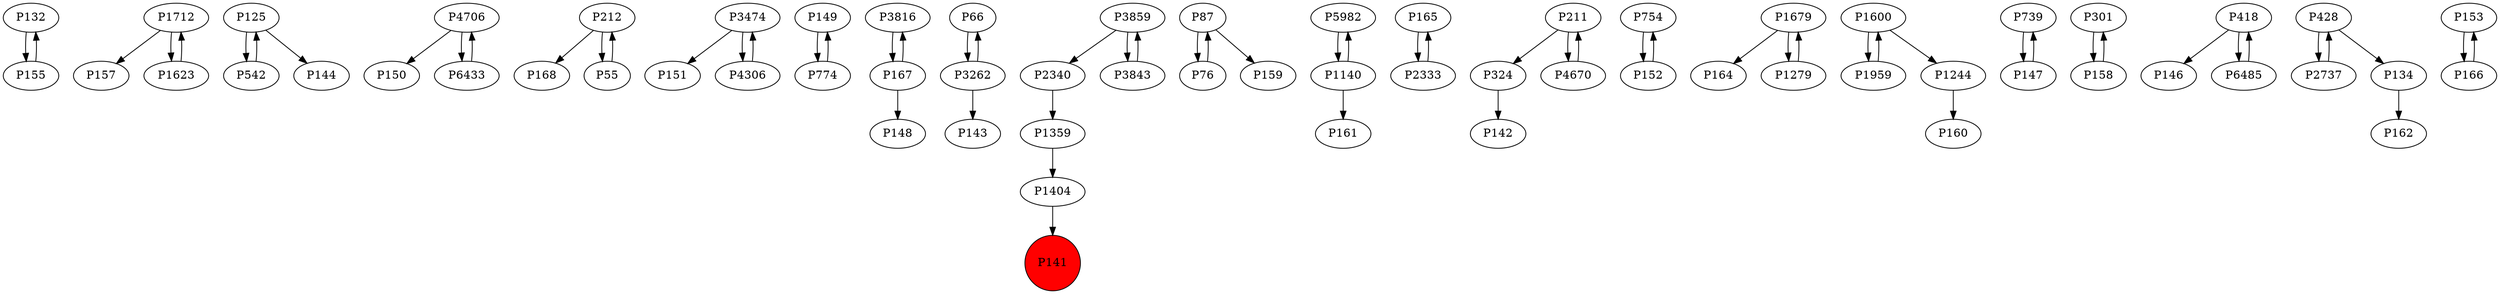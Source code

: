 digraph {
	P132 -> P155
	P1712 -> P157
	P125 -> P542
	P125 -> P144
	P4706 -> P150
	P212 -> P168
	P6433 -> P4706
	P3474 -> P151
	P149 -> P774
	P3816 -> P167
	P1623 -> P1712
	P66 -> P3262
	P167 -> P3816
	P1404 -> P141
	P87 -> P76
	P5982 -> P1140
	P165 -> P2333
	P1359 -> P1404
	P211 -> P324
	P4670 -> P211
	P2340 -> P1359
	P754 -> P152
	P3859 -> P3843
	P212 -> P55
	P4306 -> P3474
	P1679 -> P164
	P1244 -> P160
	P152 -> P754
	P1712 -> P1623
	P739 -> P147
	P55 -> P212
	P774 -> P149
	P1959 -> P1600
	P1279 -> P1679
	P301 -> P158
	P147 -> P739
	P76 -> P87
	P418 -> P146
	P428 -> P2737
	P324 -> P142
	P1600 -> P1959
	P3859 -> P2340
	P1140 -> P161
	P1679 -> P1279
	P4706 -> P6433
	P3843 -> P3859
	P3262 -> P66
	P1140 -> P5982
	P3474 -> P4306
	P158 -> P301
	P155 -> P132
	P3262 -> P143
	P211 -> P4670
	P2737 -> P428
	P2333 -> P165
	P167 -> P148
	P428 -> P134
	P1600 -> P1244
	P87 -> P159
	P6485 -> P418
	P134 -> P162
	P418 -> P6485
	P153 -> P166
	P542 -> P125
	P166 -> P153
	P141 [shape=circle]
	P141 [style=filled]
	P141 [fillcolor=red]
}